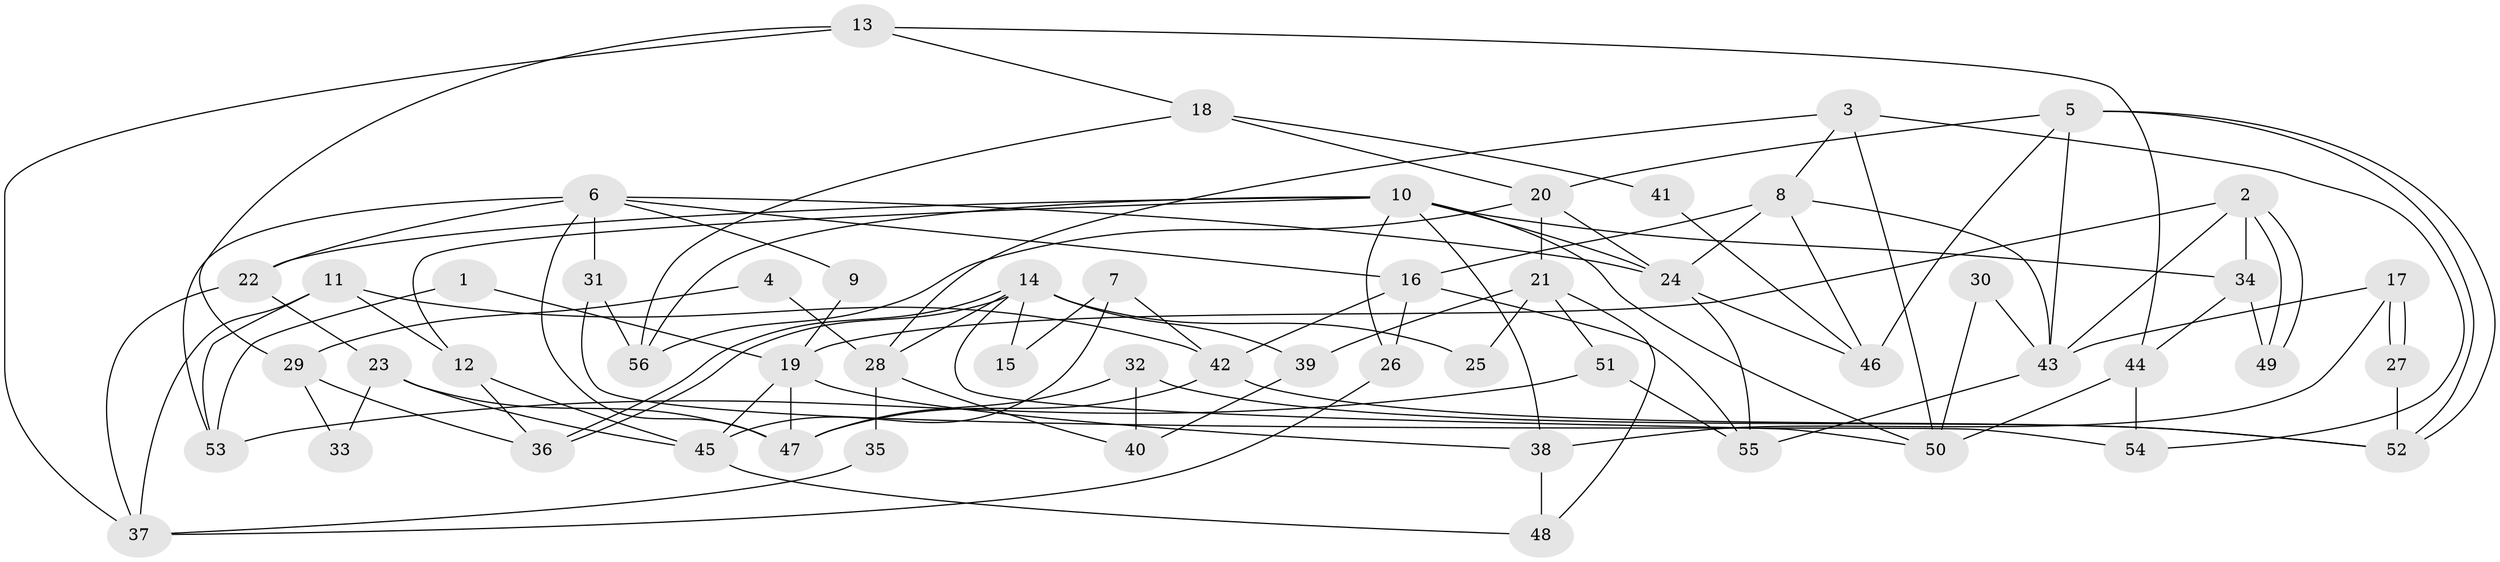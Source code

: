// Generated by graph-tools (version 1.1) at 2025/11/02/27/25 16:11:24]
// undirected, 56 vertices, 112 edges
graph export_dot {
graph [start="1"]
  node [color=gray90,style=filled];
  1;
  2;
  3;
  4;
  5;
  6;
  7;
  8;
  9;
  10;
  11;
  12;
  13;
  14;
  15;
  16;
  17;
  18;
  19;
  20;
  21;
  22;
  23;
  24;
  25;
  26;
  27;
  28;
  29;
  30;
  31;
  32;
  33;
  34;
  35;
  36;
  37;
  38;
  39;
  40;
  41;
  42;
  43;
  44;
  45;
  46;
  47;
  48;
  49;
  50;
  51;
  52;
  53;
  54;
  55;
  56;
  1 -- 19;
  1 -- 53;
  2 -- 19;
  2 -- 49;
  2 -- 49;
  2 -- 34;
  2 -- 43;
  3 -- 8;
  3 -- 50;
  3 -- 28;
  3 -- 54;
  4 -- 29;
  4 -- 28;
  5 -- 52;
  5 -- 52;
  5 -- 43;
  5 -- 20;
  5 -- 46;
  6 -- 16;
  6 -- 24;
  6 -- 9;
  6 -- 22;
  6 -- 31;
  6 -- 47;
  6 -- 53;
  7 -- 42;
  7 -- 45;
  7 -- 15;
  8 -- 43;
  8 -- 46;
  8 -- 16;
  8 -- 24;
  9 -- 19;
  10 -- 12;
  10 -- 24;
  10 -- 22;
  10 -- 26;
  10 -- 34;
  10 -- 38;
  10 -- 50;
  10 -- 56;
  11 -- 42;
  11 -- 37;
  11 -- 12;
  11 -- 53;
  12 -- 45;
  12 -- 36;
  13 -- 44;
  13 -- 37;
  13 -- 18;
  13 -- 29;
  14 -- 36;
  14 -- 36;
  14 -- 50;
  14 -- 15;
  14 -- 25;
  14 -- 28;
  14 -- 39;
  16 -- 55;
  16 -- 26;
  16 -- 42;
  17 -- 43;
  17 -- 27;
  17 -- 27;
  17 -- 38;
  18 -- 20;
  18 -- 41;
  18 -- 56;
  19 -- 47;
  19 -- 38;
  19 -- 45;
  20 -- 56;
  20 -- 21;
  20 -- 24;
  21 -- 48;
  21 -- 25;
  21 -- 39;
  21 -- 51;
  22 -- 23;
  22 -- 37;
  23 -- 47;
  23 -- 33;
  23 -- 45;
  24 -- 46;
  24 -- 55;
  26 -- 37;
  27 -- 52;
  28 -- 35;
  28 -- 40;
  29 -- 36;
  29 -- 33;
  30 -- 43;
  30 -- 50;
  31 -- 56;
  31 -- 54;
  32 -- 47;
  32 -- 40;
  32 -- 52;
  34 -- 44;
  34 -- 49;
  35 -- 37;
  38 -- 48;
  39 -- 40;
  41 -- 46;
  42 -- 52;
  42 -- 47;
  43 -- 55;
  44 -- 54;
  44 -- 50;
  45 -- 48;
  51 -- 53;
  51 -- 55;
}
